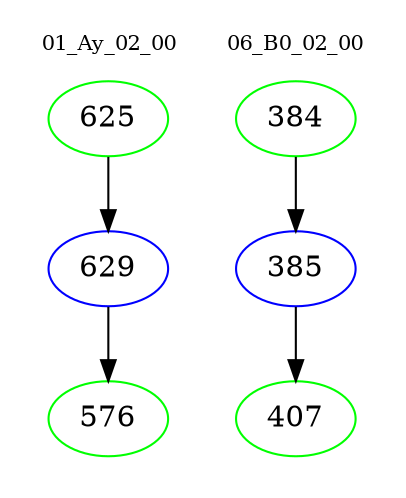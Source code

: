 digraph{
subgraph cluster_0 {
color = white
label = "01_Ay_02_00";
fontsize=10;
T0_625 [label="625", color="green"]
T0_625 -> T0_629 [color="black"]
T0_629 [label="629", color="blue"]
T0_629 -> T0_576 [color="black"]
T0_576 [label="576", color="green"]
}
subgraph cluster_1 {
color = white
label = "06_B0_02_00";
fontsize=10;
T1_384 [label="384", color="green"]
T1_384 -> T1_385 [color="black"]
T1_385 [label="385", color="blue"]
T1_385 -> T1_407 [color="black"]
T1_407 [label="407", color="green"]
}
}
